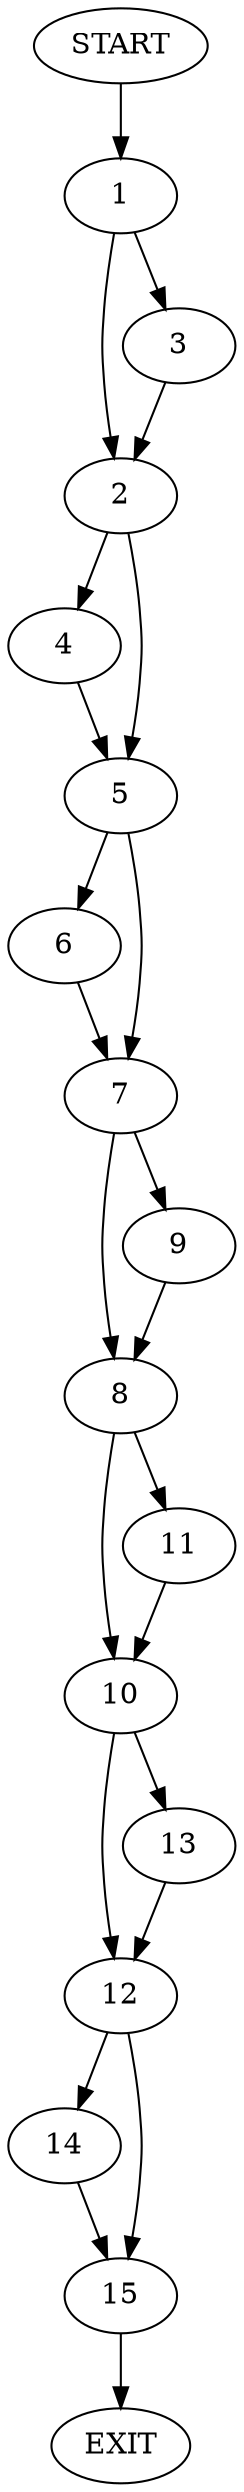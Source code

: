 digraph {
0 [label="START"]
16 [label="EXIT"]
0 -> 1
1 -> 2
1 -> 3
2 -> 4
2 -> 5
3 -> 2
4 -> 5
5 -> 6
5 -> 7
7 -> 8
7 -> 9
6 -> 7
8 -> 10
8 -> 11
9 -> 8
11 -> 10
10 -> 12
10 -> 13
12 -> 14
12 -> 15
13 -> 12
14 -> 15
15 -> 16
}
